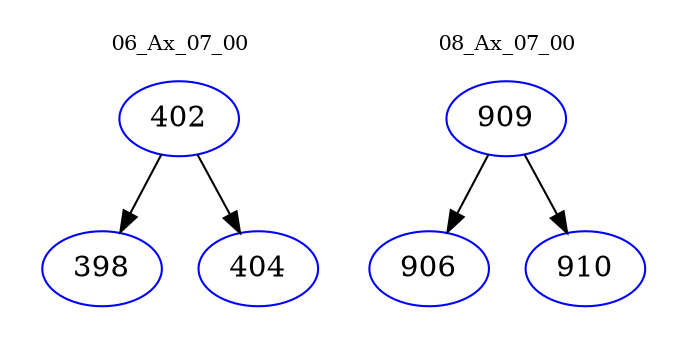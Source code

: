digraph{
subgraph cluster_0 {
color = white
label = "06_Ax_07_00";
fontsize=10;
T0_402 [label="402", color="blue"]
T0_402 -> T0_398 [color="black"]
T0_398 [label="398", color="blue"]
T0_402 -> T0_404 [color="black"]
T0_404 [label="404", color="blue"]
}
subgraph cluster_1 {
color = white
label = "08_Ax_07_00";
fontsize=10;
T1_909 [label="909", color="blue"]
T1_909 -> T1_906 [color="black"]
T1_906 [label="906", color="blue"]
T1_909 -> T1_910 [color="black"]
T1_910 [label="910", color="blue"]
}
}
